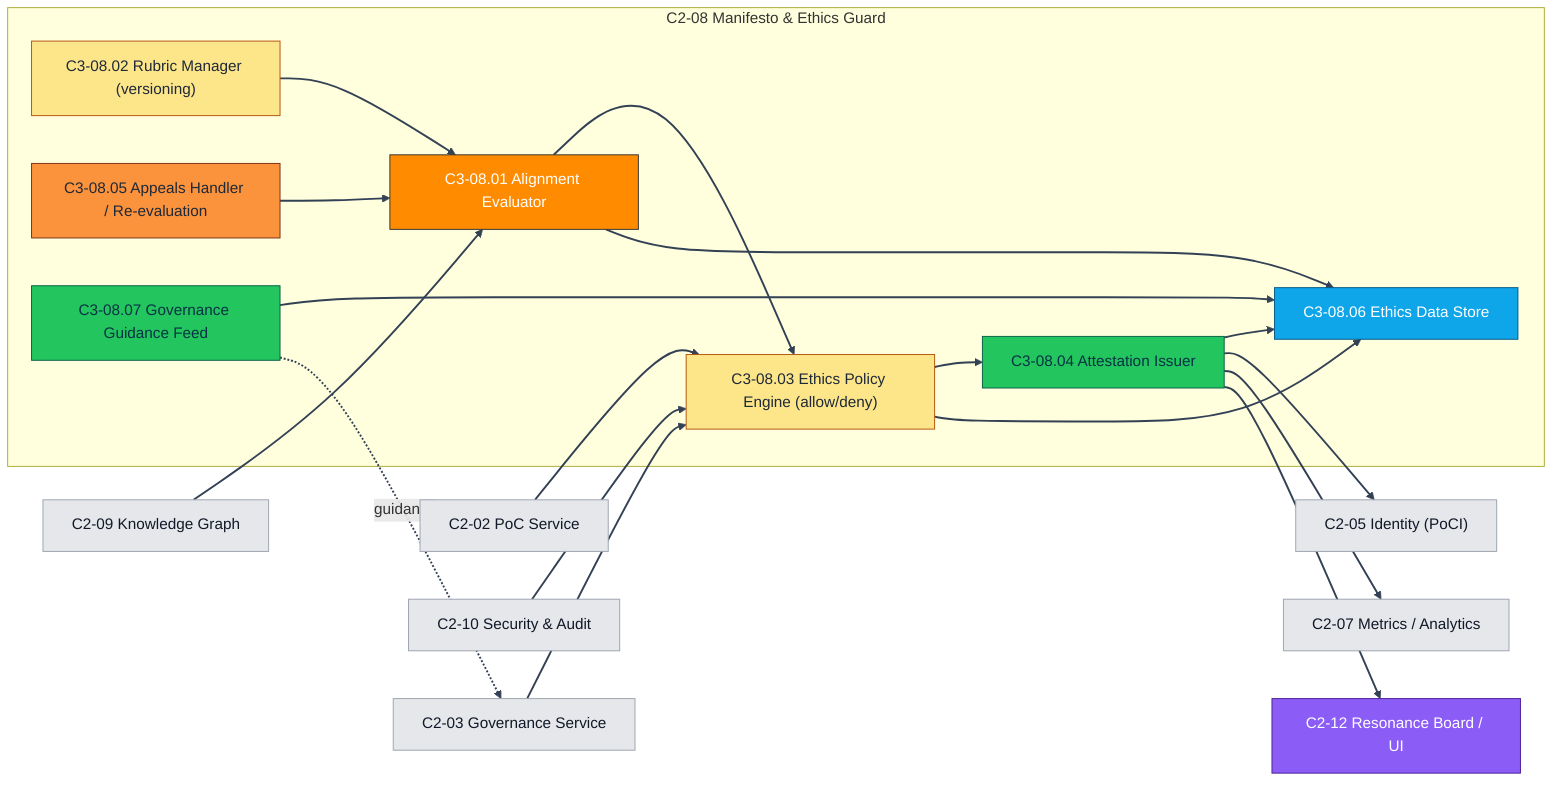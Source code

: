 flowchart LR
  %% --- Coherosphere CI Theme ---
  classDef container fill:#111827,stroke:#111827,color:#ffffff,font-weight:bold;
  classDef compute fill:#ff8b00,stroke:#333333,color:#ffffff;
  classDef control fill:#fde68a,stroke:#b45309,color:#1f2937;
  classDef worker fill:#fb923c,stroke:#7c2d12,color:#1f2937;
  classDef store fill:#0ea5e9,stroke:#075985,color:#ffffff;
  classDef event fill:#22c55e,stroke:#065f46,color:#083344;
  classDef risk fill:#ef4444,stroke:#7f1d1d,color:#ffffff;
  classDef ext fill:#e5e7eb,stroke:#9ca3af,color:#111827;
  classDef ui fill:#8b5cf6,stroke:#4c1d95,color:#ffffff;
  linkStyle default stroke:#334155,stroke-width:2px;

  %% ===== Container & Components (C2-08 → C3-08.xx) =====
  subgraph ETH["C2-08 Manifesto & Ethics Guard"]
    class ETH container
    RUB["C3-08.02 Rubric Manager (versioning)"]:::control
    ALIGN["C3-08.01 Alignment Evaluator"]:::compute
    POL["C3-08.03 Ethics Policy Engine (allow/deny)"]:::control
    ATT["C3-08.04 Attestation Issuer"]:::event
    APL["C3-08.05 Appeals Handler / Re-evaluation"]:::worker
    EDB["C3-08.06 Ethics Data Store"]:::store
    GFEED["C3-08.07 Governance Guidance Feed"]:::event
  end

  %% ===== Internal flows =====
  RUB --> ALIGN --> POL
  POL --> ATT
  ALIGN --> EDB
  POL --> EDB
  ATT --> EDB
  APL --> ALIGN
  GFEED --> EDB

  %% ===== External context links =====
  POC["C2-02 PoC Service"]:::ext --> POL
  GOV["C2-03 Governance Service"]:::ext --> POL
  KNOW["C2-09 Knowledge Graph"]:::ext --> ALIGN
  ATT --> ID["C2-05 Identity (PoCI)"]:::ext
  ATT --> MET["C2-07 Metrics / Analytics"]:::ext
  ATT --> UI["C2-12 Resonance Board / UI"]:::ui
  SEC["C2-10 Security & Audit"]:::ext --> POL
  GFEED -. guidance .-> GOV